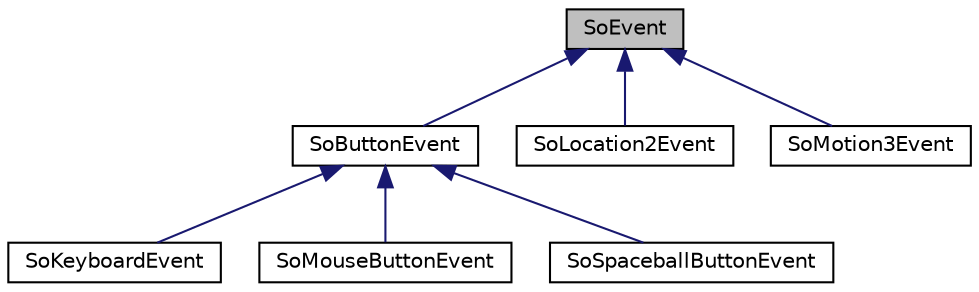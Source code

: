 digraph "SoEvent"
{
 // LATEX_PDF_SIZE
  edge [fontname="Helvetica",fontsize="10",labelfontname="Helvetica",labelfontsize="10"];
  node [fontname="Helvetica",fontsize="10",shape=record];
  Node1 [label="SoEvent",height=0.2,width=0.4,color="black", fillcolor="grey75", style="filled", fontcolor="black",tooltip="The SoEvent class is the base class for all Coin events."];
  Node1 -> Node2 [dir="back",color="midnightblue",fontsize="10",style="solid",fontname="Helvetica"];
  Node2 [label="SoButtonEvent",height=0.2,width=0.4,color="black", fillcolor="white", style="filled",URL="$classSoButtonEvent.html",tooltip="The SoButtonEvent class is the base class for all button events."];
  Node2 -> Node3 [dir="back",color="midnightblue",fontsize="10",style="solid",fontname="Helvetica"];
  Node3 [label="SoKeyboardEvent",height=0.2,width=0.4,color="black", fillcolor="white", style="filled",URL="$classSoKeyboardEvent.html",tooltip="The SoKeyboardEvent class contains information about keyboard interaction."];
  Node2 -> Node4 [dir="back",color="midnightblue",fontsize="10",style="solid",fontname="Helvetica"];
  Node4 [label="SoMouseButtonEvent",height=0.2,width=0.4,color="black", fillcolor="white", style="filled",URL="$classSoMouseButtonEvent.html",tooltip="The SoMouseButtonEvent class contains information about mouse button interaction."];
  Node2 -> Node5 [dir="back",color="midnightblue",fontsize="10",style="solid",fontname="Helvetica"];
  Node5 [label="SoSpaceballButtonEvent",height=0.2,width=0.4,color="black", fillcolor="white", style="filled",URL="$classSoSpaceballButtonEvent.html",tooltip="The SoSpaceballButtonEvent class contains information about spaceball button interaction."];
  Node1 -> Node6 [dir="back",color="midnightblue",fontsize="10",style="solid",fontname="Helvetica"];
  Node6 [label="SoLocation2Event",height=0.2,width=0.4,color="black", fillcolor="white", style="filled",URL="$classSoLocation2Event.html",tooltip="The SoLocation2Event class contains information about 2D movement events."];
  Node1 -> Node7 [dir="back",color="midnightblue",fontsize="10",style="solid",fontname="Helvetica"];
  Node7 [label="SoMotion3Event",height=0.2,width=0.4,color="black", fillcolor="white", style="filled",URL="$classSoMotion3Event.html",tooltip="The SoMotion3Event class contains information about 3D movement events."];
}
